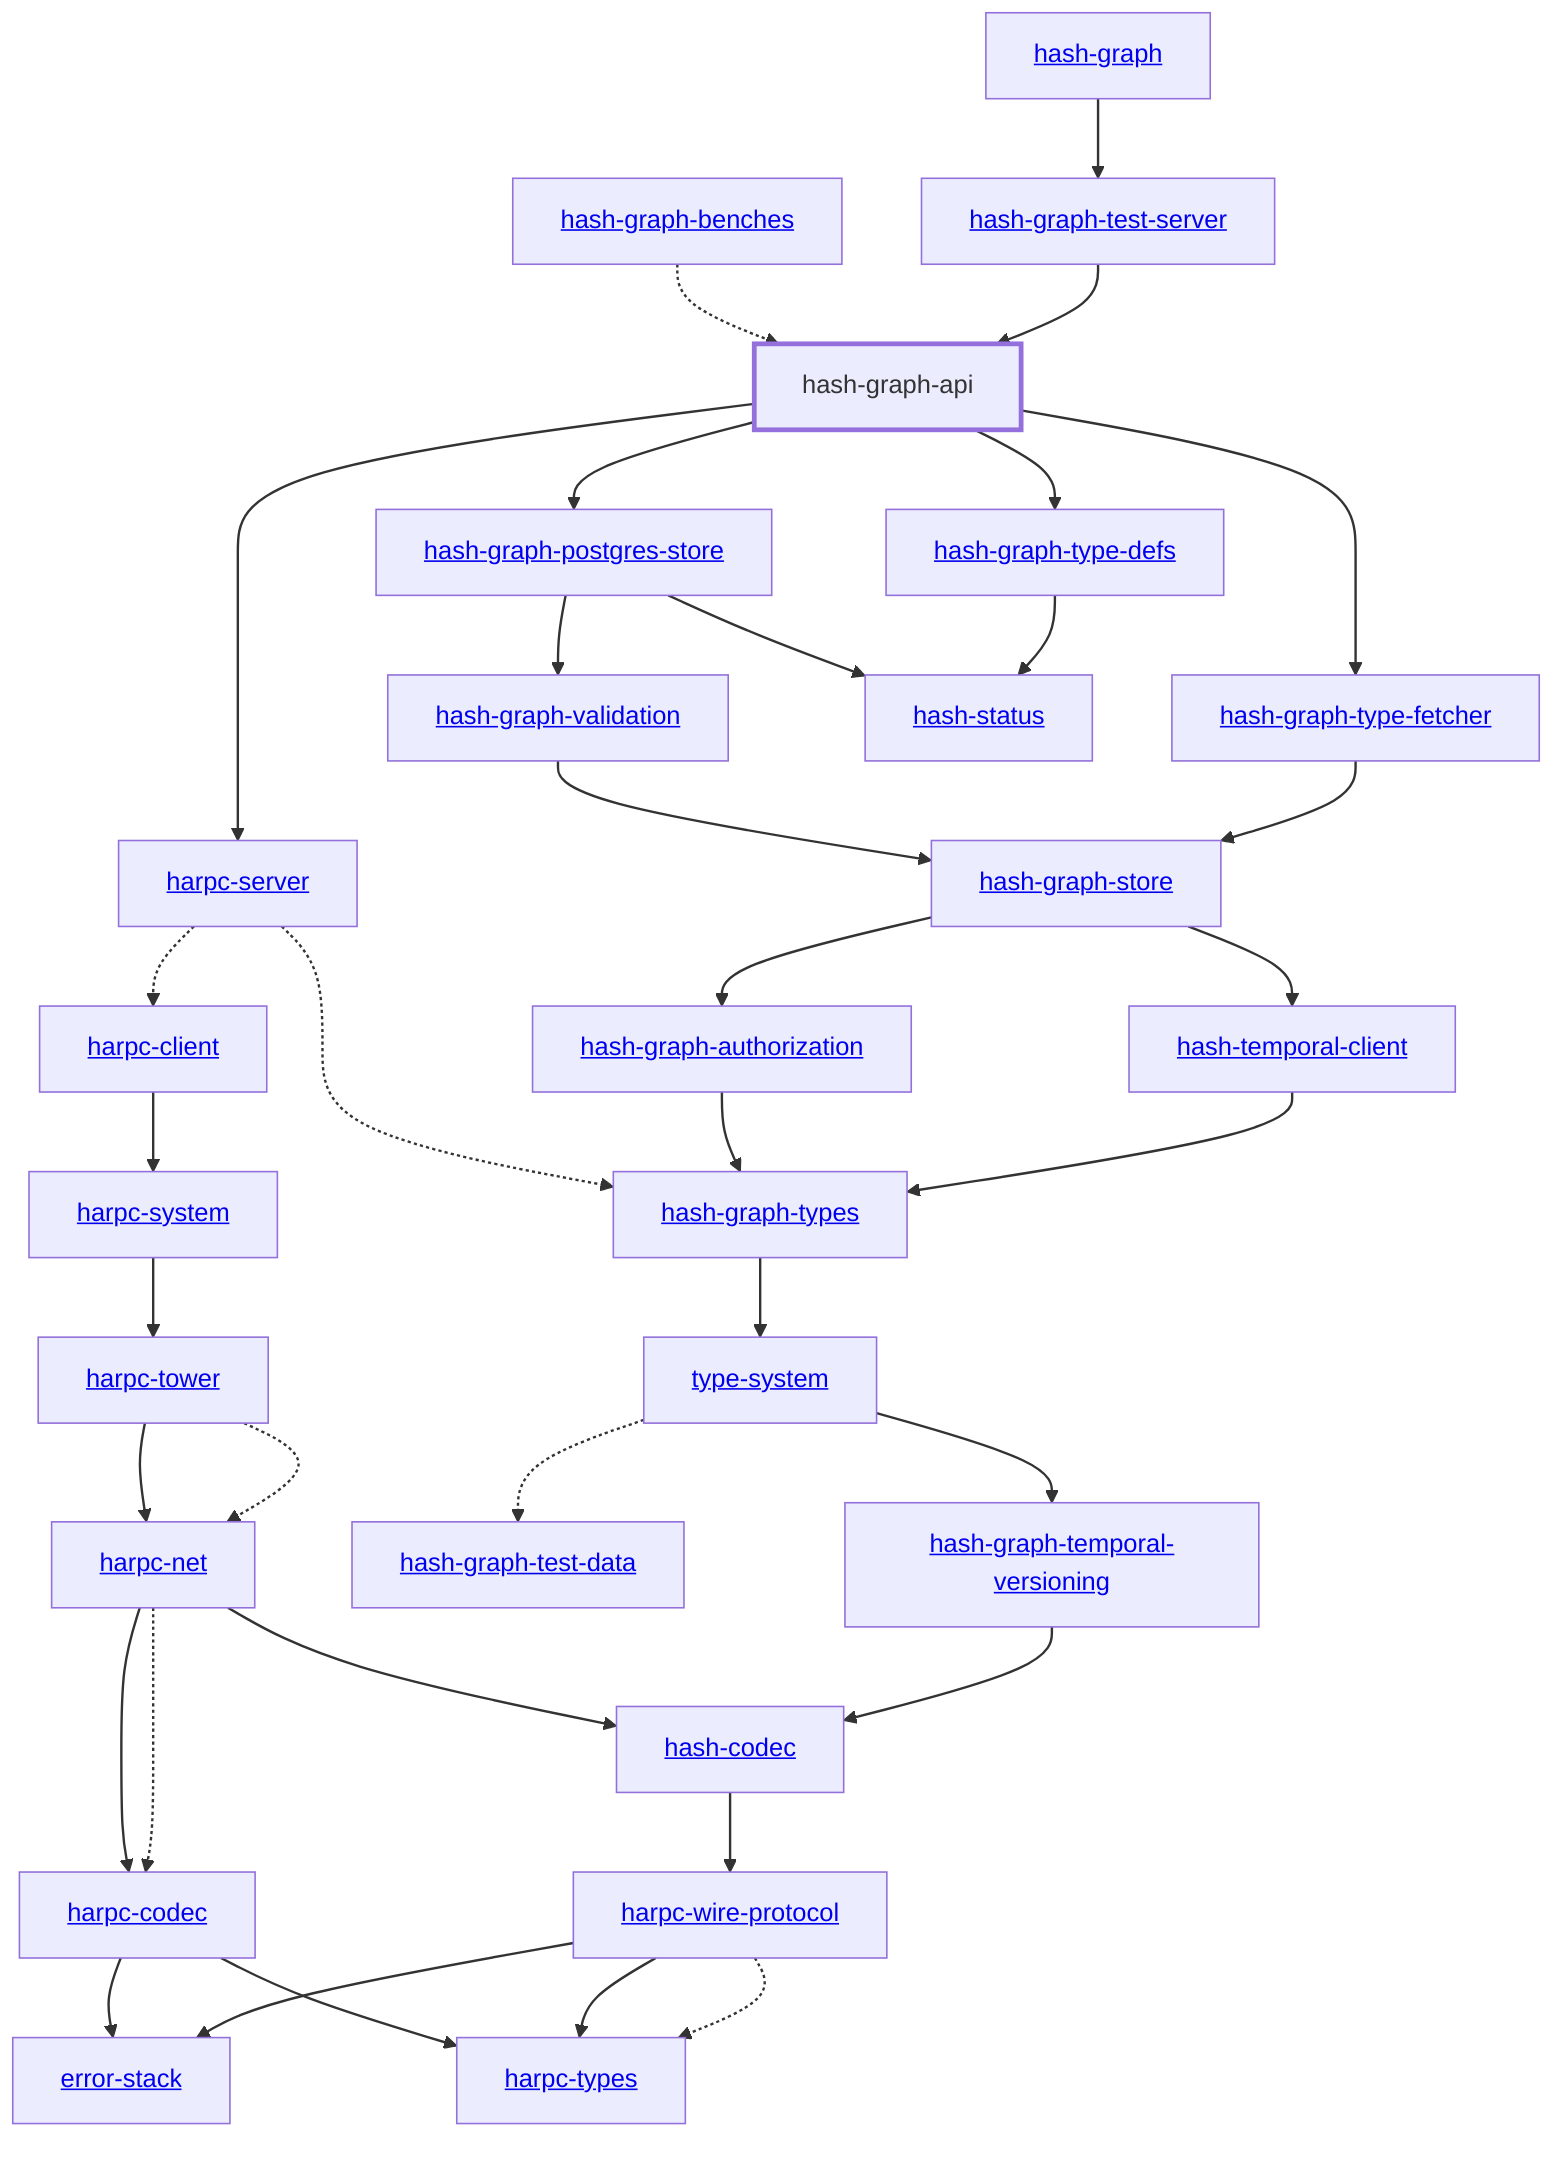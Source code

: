graph TD
    linkStyle default stroke-width:1.5px
    classDef default stroke-width:1px
    classDef root stroke-width:3px
    classDef dev stroke-width:1px
    classDef build stroke-width:1px
    %% Legend
    %% --> : Normal dependency
    %% -.-> : Dev dependency
    %% ---> : Build dependency
    0[<a href="../hash_graph_store/index.html">hash-graph-store</a>]
    1[<a href="../hash_graph_temporal_versioning/index.html">hash-graph-temporal-versioning</a>]
    2[<a href="../hash_graph_test_data/index.html">hash-graph-test-data</a>]
    3[<a href="../hash_graph_test_server/index.html">hash-graph-test-server</a>]
    4[<a href="../hash_graph_type_defs/index.html">hash-graph-type-defs</a>]
    5[<a href="../hash_graph_type_fetcher/index.html">hash-graph-type-fetcher</a>]
    6[<a href="../hash_graph_types/index.html">hash-graph-types</a>]
    7[<a href="../error_stack/index.html">error-stack</a>]
    8[<a href="../hash_graph_validation/index.html">hash-graph-validation</a>]
    9[<a href="../harpc_client/index.html">harpc-client</a>]
    10[<a href="../harpc_codec/index.html">harpc-codec</a>]
    11[<a href="../harpc_net/index.html">harpc-net</a>]
    12[<a href="../harpc_server/index.html">harpc-server</a>]
    13[<a href="../harpc_system/index.html">harpc-system</a>]
    14[<a href="../harpc_tower/index.html">harpc-tower</a>]
    15[<a href="../harpc_types/index.html">harpc-types</a>]
    16[<a href="../harpc_wire_protocol/index.html">harpc-wire-protocol</a>]
    17[<a href="../hash_codec/index.html">hash-codec</a>]
    18[<a href="../hash_graph/index.html">hash-graph</a>]
    19[hash-graph-api]
    class 19 root
    20[<a href="../hash_graph_authorization/index.html">hash-graph-authorization</a>]
    21[<a href="../hash_graph_benches/index.html">hash-graph-benches</a>]
    22[<a href="../type_system/index.html">type-system</a>]
    23[<a href="../hash_status/index.html">hash-status</a>]
    24[<a href="../hash_temporal_client/index.html">hash-temporal-client</a>]
    25[<a href="../hash_graph_postgres_store/index.html">hash-graph-postgres-store</a>]
    9 --> 13
    10 --> 7
    10 --> 15
    11 --> 10
    11 --> 17
    11 -.-> 10
    12 -.-> 9
    12 -.-> 6
    13 --> 14
    14 --> 11
    14 -.-> 11
    16 --> 7
    16 --> 15
    16 -.-> 15
    17 --> 16
    18 --> 3
    19 --> 12
    19 --> 25
    19 --> 4
    19 --> 5
    20 --> 6
    21 -.-> 19
    24 --> 6
    6 --> 22
    8 --> 0
    22 -.-> 2
    22 --> 1
    25 --> 8
    25 --> 23
    0 --> 20
    0 --> 24
    1 --> 17
    3 --> 19
    4 --> 23
    5 --> 0